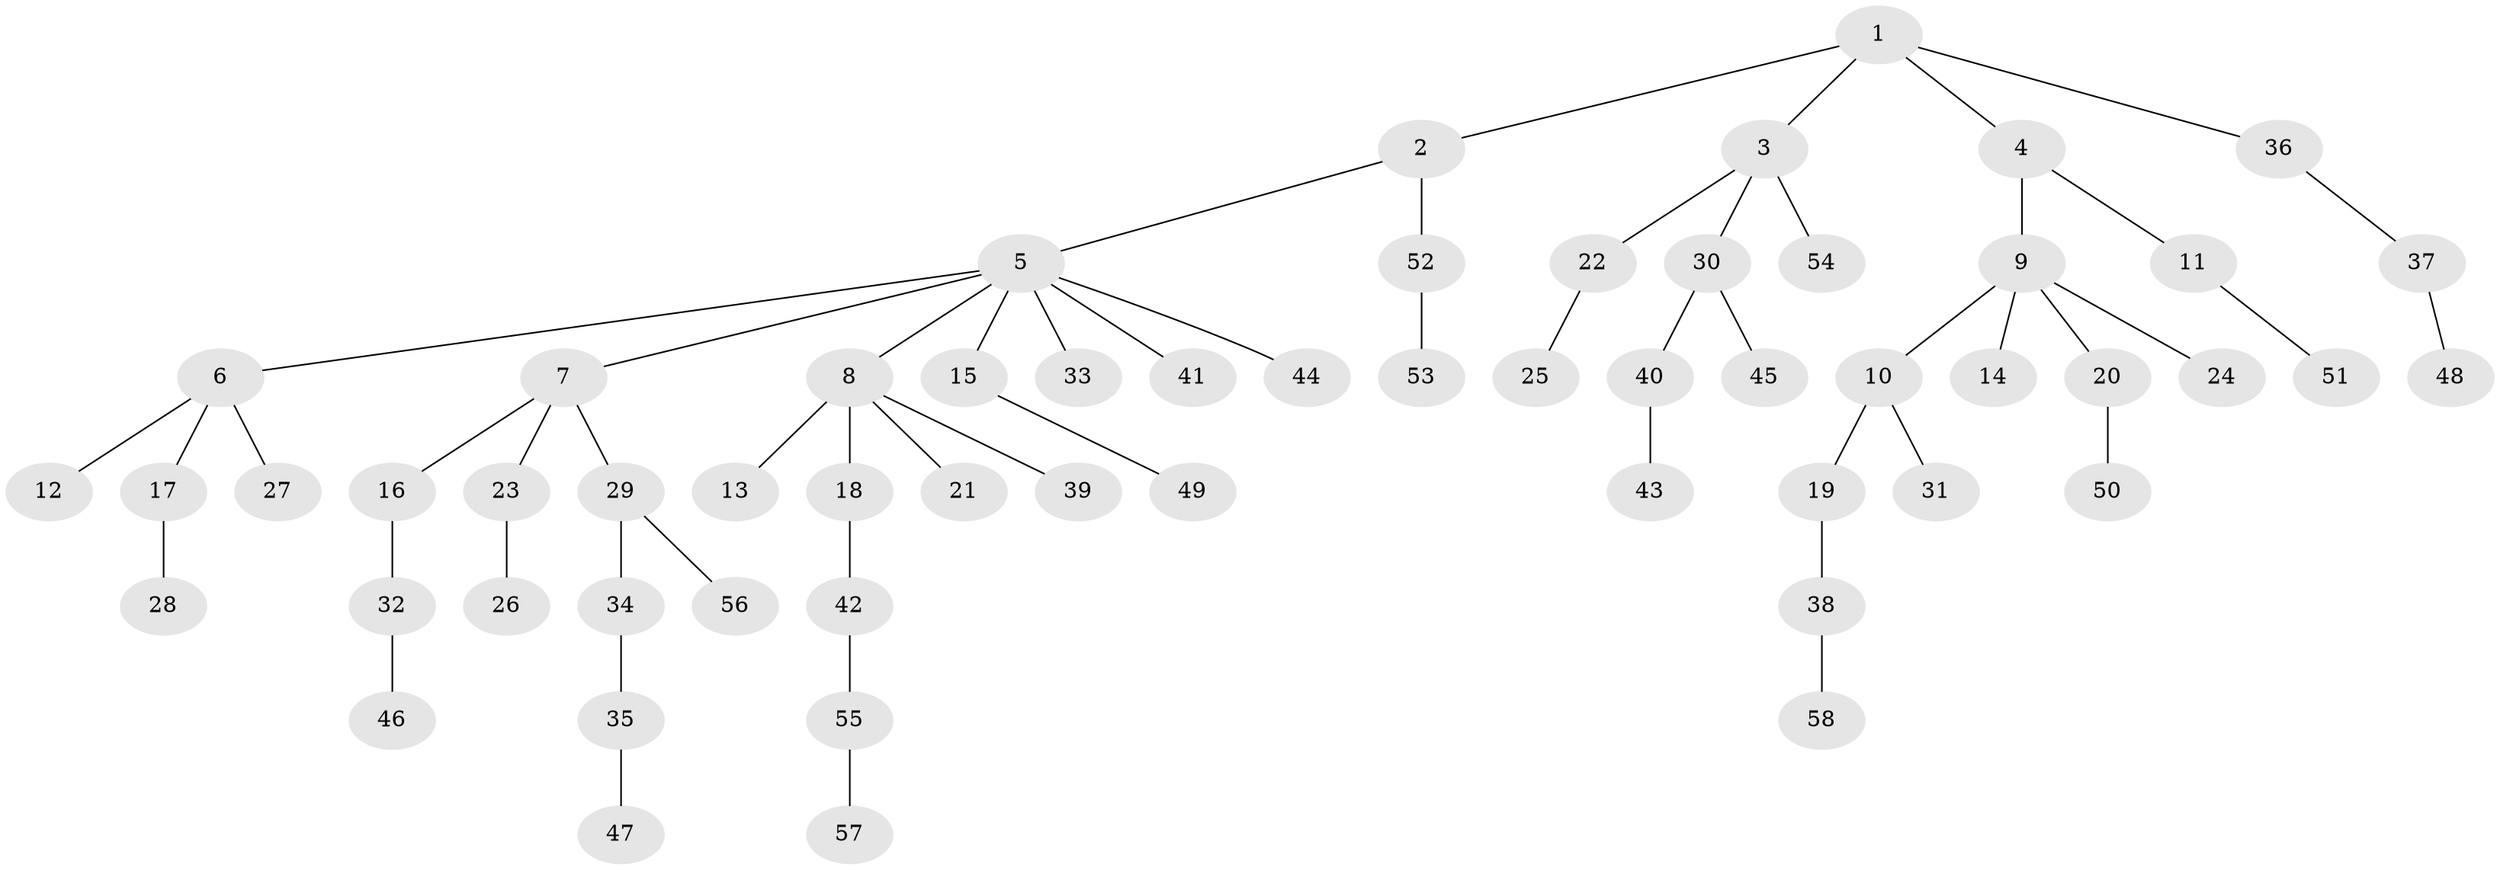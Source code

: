 // coarse degree distribution, {9: 0.034482758620689655, 3: 0.034482758620689655, 10: 0.034482758620689655, 2: 0.27586206896551724, 1: 0.6206896551724138}
// Generated by graph-tools (version 1.1) at 2025/19/03/04/25 18:19:22]
// undirected, 58 vertices, 57 edges
graph export_dot {
graph [start="1"]
  node [color=gray90,style=filled];
  1;
  2;
  3;
  4;
  5;
  6;
  7;
  8;
  9;
  10;
  11;
  12;
  13;
  14;
  15;
  16;
  17;
  18;
  19;
  20;
  21;
  22;
  23;
  24;
  25;
  26;
  27;
  28;
  29;
  30;
  31;
  32;
  33;
  34;
  35;
  36;
  37;
  38;
  39;
  40;
  41;
  42;
  43;
  44;
  45;
  46;
  47;
  48;
  49;
  50;
  51;
  52;
  53;
  54;
  55;
  56;
  57;
  58;
  1 -- 2;
  1 -- 3;
  1 -- 4;
  1 -- 36;
  2 -- 5;
  2 -- 52;
  3 -- 22;
  3 -- 30;
  3 -- 54;
  4 -- 9;
  4 -- 11;
  5 -- 6;
  5 -- 7;
  5 -- 8;
  5 -- 15;
  5 -- 33;
  5 -- 41;
  5 -- 44;
  6 -- 12;
  6 -- 17;
  6 -- 27;
  7 -- 16;
  7 -- 23;
  7 -- 29;
  8 -- 13;
  8 -- 18;
  8 -- 21;
  8 -- 39;
  9 -- 10;
  9 -- 14;
  9 -- 20;
  9 -- 24;
  10 -- 19;
  10 -- 31;
  11 -- 51;
  15 -- 49;
  16 -- 32;
  17 -- 28;
  18 -- 42;
  19 -- 38;
  20 -- 50;
  22 -- 25;
  23 -- 26;
  29 -- 34;
  29 -- 56;
  30 -- 40;
  30 -- 45;
  32 -- 46;
  34 -- 35;
  35 -- 47;
  36 -- 37;
  37 -- 48;
  38 -- 58;
  40 -- 43;
  42 -- 55;
  52 -- 53;
  55 -- 57;
}
